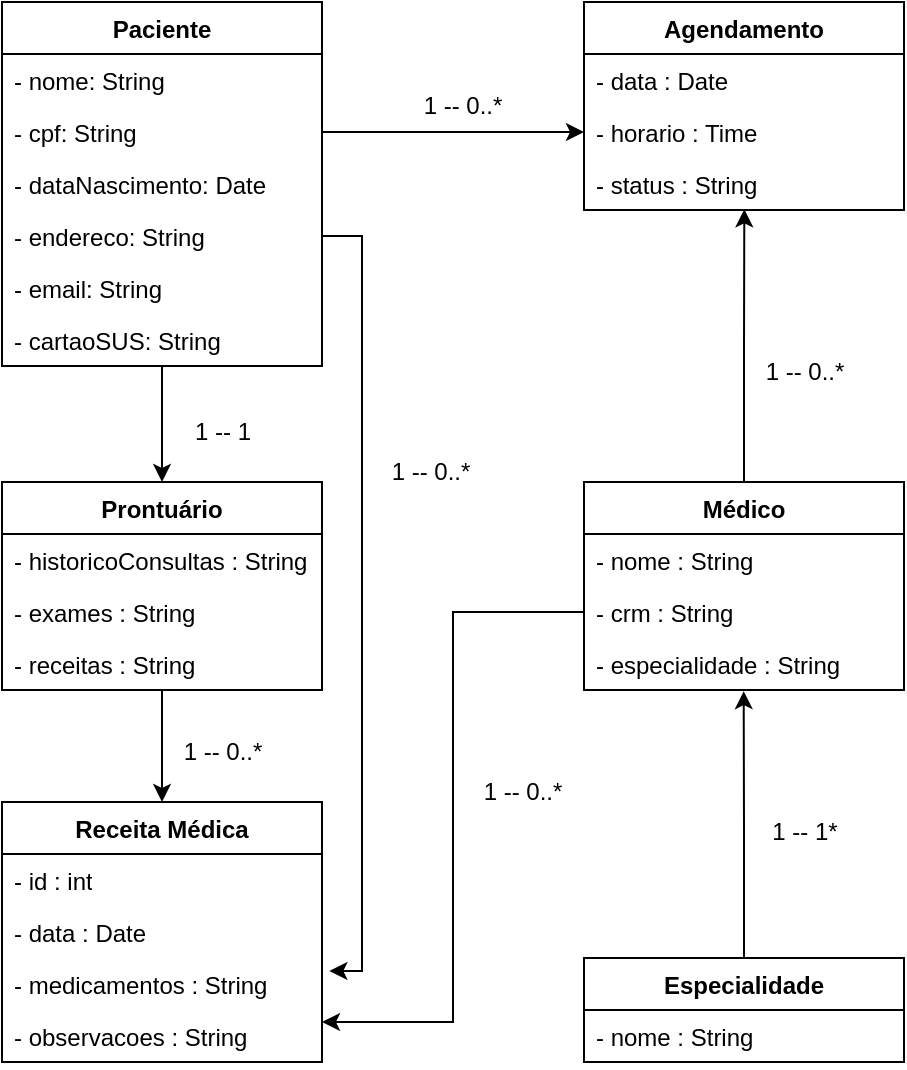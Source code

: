 <mxfile version="28.2.5">
  <diagram name="Página-1" id="aq0w1wi3ZdeJN6fRgAx2">
    <mxGraphModel dx="1188" dy="648" grid="1" gridSize="10" guides="1" tooltips="1" connect="1" arrows="1" fold="1" page="1" pageScale="1" pageWidth="827" pageHeight="1169" math="0" shadow="0">
      <root>
        <mxCell id="0" />
        <mxCell id="1" parent="0" />
        <mxCell id="__1Ii3lDGr-RZI3fp38V-113" style="edgeStyle=orthogonalEdgeStyle;rounded=0;orthogonalLoop=1;jettySize=auto;html=1;entryX=0.5;entryY=0;entryDx=0;entryDy=0;" edge="1" parent="1" source="__1Ii3lDGr-RZI3fp38V-48" target="__1Ii3lDGr-RZI3fp38V-79">
          <mxGeometry relative="1" as="geometry" />
        </mxCell>
        <mxCell id="__1Ii3lDGr-RZI3fp38V-48" value="Paciente" style="swimlane;fontStyle=1;align=center;verticalAlign=top;childLayout=stackLayout;horizontal=1;startSize=26;horizontalStack=0;resizeParent=1;resizeParentMax=0;resizeLast=0;collapsible=1;marginBottom=0;whiteSpace=wrap;html=1;" vertex="1" parent="1">
          <mxGeometry x="200" y="110" width="160" height="182" as="geometry">
            <mxRectangle x="40" y="40" width="90" height="30" as="alternateBounds" />
          </mxGeometry>
        </mxCell>
        <mxCell id="__1Ii3lDGr-RZI3fp38V-49" value="- nome: String&lt;div&gt;&lt;br&gt;&lt;/div&gt;" style="text;strokeColor=none;fillColor=none;align=left;verticalAlign=top;spacingLeft=4;spacingRight=4;overflow=hidden;rotatable=0;points=[[0,0.5],[1,0.5]];portConstraint=eastwest;whiteSpace=wrap;html=1;" vertex="1" parent="__1Ii3lDGr-RZI3fp38V-48">
          <mxGeometry y="26" width="160" height="26" as="geometry" />
        </mxCell>
        <mxCell id="__1Ii3lDGr-RZI3fp38V-86" value="- cpf: String" style="text;strokeColor=none;fillColor=none;align=left;verticalAlign=top;spacingLeft=4;spacingRight=4;overflow=hidden;rotatable=0;points=[[0,0.5],[1,0.5]];portConstraint=eastwest;whiteSpace=wrap;html=1;" vertex="1" parent="__1Ii3lDGr-RZI3fp38V-48">
          <mxGeometry y="52" width="160" height="26" as="geometry" />
        </mxCell>
        <mxCell id="__1Ii3lDGr-RZI3fp38V-90" value="- dataNascimento: Date" style="text;strokeColor=none;fillColor=none;align=left;verticalAlign=top;spacingLeft=4;spacingRight=4;overflow=hidden;rotatable=0;points=[[0,0.5],[1,0.5]];portConstraint=eastwest;whiteSpace=wrap;html=1;" vertex="1" parent="__1Ii3lDGr-RZI3fp38V-48">
          <mxGeometry y="78" width="160" height="26" as="geometry" />
        </mxCell>
        <mxCell id="__1Ii3lDGr-RZI3fp38V-91" value="- endereco: String" style="text;strokeColor=none;fillColor=none;align=left;verticalAlign=top;spacingLeft=4;spacingRight=4;overflow=hidden;rotatable=0;points=[[0,0.5],[1,0.5]];portConstraint=eastwest;whiteSpace=wrap;html=1;" vertex="1" parent="__1Ii3lDGr-RZI3fp38V-48">
          <mxGeometry y="104" width="160" height="26" as="geometry" />
        </mxCell>
        <mxCell id="__1Ii3lDGr-RZI3fp38V-92" value="- email: String" style="text;strokeColor=none;fillColor=none;align=left;verticalAlign=top;spacingLeft=4;spacingRight=4;overflow=hidden;rotatable=0;points=[[0,0.5],[1,0.5]];portConstraint=eastwest;whiteSpace=wrap;html=1;" vertex="1" parent="__1Ii3lDGr-RZI3fp38V-48">
          <mxGeometry y="130" width="160" height="26" as="geometry" />
        </mxCell>
        <mxCell id="__1Ii3lDGr-RZI3fp38V-93" value="- cartaoSUS: String" style="text;strokeColor=none;fillColor=none;align=left;verticalAlign=top;spacingLeft=4;spacingRight=4;overflow=hidden;rotatable=0;points=[[0,0.5],[1,0.5]];portConstraint=eastwest;whiteSpace=wrap;html=1;" vertex="1" parent="__1Ii3lDGr-RZI3fp38V-48">
          <mxGeometry y="156" width="160" height="26" as="geometry" />
        </mxCell>
        <mxCell id="__1Ii3lDGr-RZI3fp38V-61" value="Especialidade" style="swimlane;fontStyle=1;align=center;verticalAlign=top;childLayout=stackLayout;horizontal=1;startSize=26;horizontalStack=0;resizeParent=1;resizeParentMax=0;resizeLast=0;collapsible=1;marginBottom=0;whiteSpace=wrap;html=1;" vertex="1" parent="1">
          <mxGeometry x="491" y="588" width="160" height="52" as="geometry" />
        </mxCell>
        <mxCell id="__1Ii3lDGr-RZI3fp38V-62" value="&lt;div&gt;- nome : String&lt;/div&gt;&lt;div&gt;&lt;br&gt;&lt;/div&gt;" style="text;strokeColor=none;fillColor=none;align=left;verticalAlign=top;spacingLeft=4;spacingRight=4;overflow=hidden;rotatable=0;points=[[0,0.5],[1,0.5]];portConstraint=eastwest;whiteSpace=wrap;html=1;" vertex="1" parent="__1Ii3lDGr-RZI3fp38V-61">
          <mxGeometry y="26" width="160" height="26" as="geometry" />
        </mxCell>
        <mxCell id="__1Ii3lDGr-RZI3fp38V-67" value="Médico" style="swimlane;fontStyle=1;align=center;verticalAlign=top;childLayout=stackLayout;horizontal=1;startSize=26;horizontalStack=0;resizeParent=1;resizeParentMax=0;resizeLast=0;collapsible=1;marginBottom=0;whiteSpace=wrap;html=1;" vertex="1" parent="1">
          <mxGeometry x="491" y="350" width="160" height="104" as="geometry" />
        </mxCell>
        <mxCell id="__1Ii3lDGr-RZI3fp38V-68" value="&lt;div&gt;- nome : String&lt;/div&gt;&lt;div&gt;&lt;br&gt;&lt;/div&gt;" style="text;strokeColor=none;fillColor=none;align=left;verticalAlign=top;spacingLeft=4;spacingRight=4;overflow=hidden;rotatable=0;points=[[0,0.5],[1,0.5]];portConstraint=eastwest;whiteSpace=wrap;html=1;" vertex="1" parent="__1Ii3lDGr-RZI3fp38V-67">
          <mxGeometry y="26" width="160" height="26" as="geometry" />
        </mxCell>
        <mxCell id="__1Ii3lDGr-RZI3fp38V-94" value="&lt;div&gt;- crm : String&lt;/div&gt;&lt;div&gt;&lt;br&gt;&lt;/div&gt;" style="text;strokeColor=none;fillColor=none;align=left;verticalAlign=top;spacingLeft=4;spacingRight=4;overflow=hidden;rotatable=0;points=[[0,0.5],[1,0.5]];portConstraint=eastwest;whiteSpace=wrap;html=1;" vertex="1" parent="__1Ii3lDGr-RZI3fp38V-67">
          <mxGeometry y="52" width="160" height="26" as="geometry" />
        </mxCell>
        <mxCell id="__1Ii3lDGr-RZI3fp38V-95" value="&lt;div&gt;&lt;span style=&quot;background-color: transparent;&quot;&gt;&lt;div style=&quot;&quot;&gt;- especialidade : String&lt;/div&gt;&lt;div style=&quot;color: light-dark(rgb(0, 0, 0), rgb(255, 255, 255));&quot;&gt;&lt;br&gt;&lt;/div&gt;&lt;/span&gt;&lt;/div&gt;" style="text;strokeColor=none;fillColor=none;align=left;verticalAlign=top;spacingLeft=4;spacingRight=4;overflow=hidden;rotatable=0;points=[[0,0.5],[1,0.5]];portConstraint=eastwest;whiteSpace=wrap;html=1;" vertex="1" parent="__1Ii3lDGr-RZI3fp38V-67">
          <mxGeometry y="78" width="160" height="26" as="geometry" />
        </mxCell>
        <mxCell id="__1Ii3lDGr-RZI3fp38V-73" value="Receita Médica" style="swimlane;fontStyle=1;align=center;verticalAlign=top;childLayout=stackLayout;horizontal=1;startSize=26;horizontalStack=0;resizeParent=1;resizeParentMax=0;resizeLast=0;collapsible=1;marginBottom=0;whiteSpace=wrap;html=1;" vertex="1" parent="1">
          <mxGeometry x="200" y="510" width="160" height="130" as="geometry" />
        </mxCell>
        <mxCell id="__1Ii3lDGr-RZI3fp38V-74" value="&lt;div&gt;- id : int&lt;/div&gt;" style="text;strokeColor=none;fillColor=none;align=left;verticalAlign=top;spacingLeft=4;spacingRight=4;overflow=hidden;rotatable=0;points=[[0,0.5],[1,0.5]];portConstraint=eastwest;whiteSpace=wrap;html=1;" vertex="1" parent="__1Ii3lDGr-RZI3fp38V-73">
          <mxGeometry y="26" width="160" height="26" as="geometry" />
        </mxCell>
        <mxCell id="__1Ii3lDGr-RZI3fp38V-76" value="&lt;div&gt;- data : Date&lt;/div&gt;" style="text;strokeColor=none;fillColor=none;align=left;verticalAlign=top;spacingLeft=4;spacingRight=4;overflow=hidden;rotatable=0;points=[[0,0.5],[1,0.5]];portConstraint=eastwest;whiteSpace=wrap;html=1;" vertex="1" parent="__1Ii3lDGr-RZI3fp38V-73">
          <mxGeometry y="52" width="160" height="26" as="geometry" />
        </mxCell>
        <mxCell id="__1Ii3lDGr-RZI3fp38V-78" value="&lt;div&gt;- medicamentos : String&lt;/div&gt;" style="text;strokeColor=none;fillColor=none;align=left;verticalAlign=top;spacingLeft=4;spacingRight=4;overflow=hidden;rotatable=0;points=[[0,0.5],[1,0.5]];portConstraint=eastwest;whiteSpace=wrap;html=1;" vertex="1" parent="__1Ii3lDGr-RZI3fp38V-73">
          <mxGeometry y="78" width="160" height="26" as="geometry" />
        </mxCell>
        <mxCell id="__1Ii3lDGr-RZI3fp38V-101" value="&lt;div&gt;- observacoes : String&lt;/div&gt;" style="text;strokeColor=none;fillColor=none;align=left;verticalAlign=top;spacingLeft=4;spacingRight=4;overflow=hidden;rotatable=0;points=[[0,0.5],[1,0.5]];portConstraint=eastwest;whiteSpace=wrap;html=1;" vertex="1" parent="__1Ii3lDGr-RZI3fp38V-73">
          <mxGeometry y="104" width="160" height="26" as="geometry" />
        </mxCell>
        <mxCell id="__1Ii3lDGr-RZI3fp38V-114" style="edgeStyle=orthogonalEdgeStyle;rounded=0;orthogonalLoop=1;jettySize=auto;html=1;entryX=0.5;entryY=0;entryDx=0;entryDy=0;" edge="1" parent="1" source="__1Ii3lDGr-RZI3fp38V-79" target="__1Ii3lDGr-RZI3fp38V-73">
          <mxGeometry relative="1" as="geometry" />
        </mxCell>
        <mxCell id="__1Ii3lDGr-RZI3fp38V-79" value="Prontuário" style="swimlane;fontStyle=1;align=center;verticalAlign=top;childLayout=stackLayout;horizontal=1;startSize=26;horizontalStack=0;resizeParent=1;resizeParentMax=0;resizeLast=0;collapsible=1;marginBottom=0;whiteSpace=wrap;html=1;" vertex="1" parent="1">
          <mxGeometry x="200" y="350" width="160" height="104" as="geometry" />
        </mxCell>
        <mxCell id="__1Ii3lDGr-RZI3fp38V-80" value="&lt;div&gt;- historicoConsultas : String&lt;/div&gt;&lt;div&gt;&lt;br&gt;&lt;/div&gt;" style="text;strokeColor=none;fillColor=none;align=left;verticalAlign=top;spacingLeft=4;spacingRight=4;overflow=hidden;rotatable=0;points=[[0,0.5],[1,0.5]];portConstraint=eastwest;whiteSpace=wrap;html=1;" vertex="1" parent="__1Ii3lDGr-RZI3fp38V-79">
          <mxGeometry y="26" width="160" height="26" as="geometry" />
        </mxCell>
        <mxCell id="__1Ii3lDGr-RZI3fp38V-82" value="&lt;div&gt;- exames : String&lt;/div&gt;&lt;div&gt;&lt;br&gt;&lt;/div&gt;" style="text;strokeColor=none;fillColor=none;align=left;verticalAlign=top;spacingLeft=4;spacingRight=4;overflow=hidden;rotatable=0;points=[[0,0.5],[1,0.5]];portConstraint=eastwest;whiteSpace=wrap;html=1;" vertex="1" parent="__1Ii3lDGr-RZI3fp38V-79">
          <mxGeometry y="52" width="160" height="26" as="geometry" />
        </mxCell>
        <mxCell id="__1Ii3lDGr-RZI3fp38V-84" value="&lt;div&gt;- receitas : String&lt;/div&gt;&lt;div&gt;&lt;br&gt;&lt;/div&gt;" style="text;strokeColor=none;fillColor=none;align=left;verticalAlign=top;spacingLeft=4;spacingRight=4;overflow=hidden;rotatable=0;points=[[0,0.5],[1,0.5]];portConstraint=eastwest;whiteSpace=wrap;html=1;" vertex="1" parent="__1Ii3lDGr-RZI3fp38V-79">
          <mxGeometry y="78" width="160" height="26" as="geometry" />
        </mxCell>
        <mxCell id="__1Ii3lDGr-RZI3fp38V-96" value="Agendamento" style="swimlane;fontStyle=1;align=center;verticalAlign=top;childLayout=stackLayout;horizontal=1;startSize=26;horizontalStack=0;resizeParent=1;resizeParentMax=0;resizeLast=0;collapsible=1;marginBottom=0;whiteSpace=wrap;html=1;" vertex="1" parent="1">
          <mxGeometry x="491" y="110" width="160" height="104" as="geometry" />
        </mxCell>
        <mxCell id="__1Ii3lDGr-RZI3fp38V-97" value="&lt;div&gt;- data : Date&lt;/div&gt;&lt;div&gt;&lt;br&gt;&lt;/div&gt;" style="text;strokeColor=none;fillColor=none;align=left;verticalAlign=top;spacingLeft=4;spacingRight=4;overflow=hidden;rotatable=0;points=[[0,0.5],[1,0.5]];portConstraint=eastwest;whiteSpace=wrap;html=1;" vertex="1" parent="__1Ii3lDGr-RZI3fp38V-96">
          <mxGeometry y="26" width="160" height="26" as="geometry" />
        </mxCell>
        <mxCell id="__1Ii3lDGr-RZI3fp38V-98" value="&lt;div&gt;- horario : Time&lt;/div&gt;&lt;div&gt;&lt;br&gt;&lt;/div&gt;" style="text;strokeColor=none;fillColor=none;align=left;verticalAlign=top;spacingLeft=4;spacingRight=4;overflow=hidden;rotatable=0;points=[[0,0.5],[1,0.5]];portConstraint=eastwest;whiteSpace=wrap;html=1;" vertex="1" parent="__1Ii3lDGr-RZI3fp38V-96">
          <mxGeometry y="52" width="160" height="26" as="geometry" />
        </mxCell>
        <mxCell id="__1Ii3lDGr-RZI3fp38V-99" value="&lt;div&gt;- status : String&lt;/div&gt;&lt;div&gt;&lt;br&gt;&lt;/div&gt;" style="text;strokeColor=none;fillColor=none;align=left;verticalAlign=top;spacingLeft=4;spacingRight=4;overflow=hidden;rotatable=0;points=[[0,0.5],[1,0.5]];portConstraint=eastwest;whiteSpace=wrap;html=1;" vertex="1" parent="__1Ii3lDGr-RZI3fp38V-96">
          <mxGeometry y="78" width="160" height="26" as="geometry" />
        </mxCell>
        <mxCell id="__1Ii3lDGr-RZI3fp38V-102" style="edgeStyle=orthogonalEdgeStyle;rounded=0;orthogonalLoop=1;jettySize=auto;html=1;exitX=1;exitY=0.5;exitDx=0;exitDy=0;entryX=0;entryY=0.5;entryDx=0;entryDy=0;" edge="1" parent="1" source="__1Ii3lDGr-RZI3fp38V-86" target="__1Ii3lDGr-RZI3fp38V-98">
          <mxGeometry relative="1" as="geometry" />
        </mxCell>
        <mxCell id="__1Ii3lDGr-RZI3fp38V-104" value="1 -- 0..*" style="text;html=1;align=center;verticalAlign=middle;resizable=0;points=[];autosize=1;strokeColor=none;fillColor=none;" vertex="1" parent="1">
          <mxGeometry x="400" y="147" width="60" height="30" as="geometry" />
        </mxCell>
        <mxCell id="__1Ii3lDGr-RZI3fp38V-106" style="edgeStyle=orthogonalEdgeStyle;rounded=0;orthogonalLoop=1;jettySize=auto;html=1;entryX=0.499;entryY=1.022;entryDx=0;entryDy=0;entryPerimeter=0;" edge="1" parent="1" source="__1Ii3lDGr-RZI3fp38V-61" target="__1Ii3lDGr-RZI3fp38V-95">
          <mxGeometry relative="1" as="geometry" />
        </mxCell>
        <mxCell id="__1Ii3lDGr-RZI3fp38V-107" value="1 -- 1*" style="text;html=1;align=center;verticalAlign=middle;resizable=0;points=[];autosize=1;strokeColor=none;fillColor=none;" vertex="1" parent="1">
          <mxGeometry x="571" y="510" width="60" height="30" as="geometry" />
        </mxCell>
        <mxCell id="__1Ii3lDGr-RZI3fp38V-110" style="edgeStyle=orthogonalEdgeStyle;rounded=0;orthogonalLoop=1;jettySize=auto;html=1;entryX=1.023;entryY=0.25;entryDx=0;entryDy=0;entryPerimeter=0;exitX=1;exitY=0.5;exitDx=0;exitDy=0;" edge="1" parent="1" source="__1Ii3lDGr-RZI3fp38V-91" target="__1Ii3lDGr-RZI3fp38V-78">
          <mxGeometry relative="1" as="geometry" />
        </mxCell>
        <mxCell id="__1Ii3lDGr-RZI3fp38V-118" style="edgeStyle=orthogonalEdgeStyle;rounded=0;orthogonalLoop=1;jettySize=auto;html=1;entryX=1;entryY=0.231;entryDx=0;entryDy=0;entryPerimeter=0;" edge="1" parent="1" source="__1Ii3lDGr-RZI3fp38V-94" target="__1Ii3lDGr-RZI3fp38V-101">
          <mxGeometry relative="1" as="geometry" />
        </mxCell>
        <mxCell id="__1Ii3lDGr-RZI3fp38V-119" style="edgeStyle=orthogonalEdgeStyle;rounded=0;orthogonalLoop=1;jettySize=auto;html=1;entryX=0.501;entryY=0.987;entryDx=0;entryDy=0;entryPerimeter=0;" edge="1" parent="1" source="__1Ii3lDGr-RZI3fp38V-67" target="__1Ii3lDGr-RZI3fp38V-99">
          <mxGeometry relative="1" as="geometry" />
        </mxCell>
        <mxCell id="__1Ii3lDGr-RZI3fp38V-121" value="1 -- 1" style="text;html=1;align=center;verticalAlign=middle;resizable=0;points=[];autosize=1;strokeColor=none;fillColor=none;" vertex="1" parent="1">
          <mxGeometry x="285" y="310" width="50" height="30" as="geometry" />
        </mxCell>
        <mxCell id="__1Ii3lDGr-RZI3fp38V-122" value="1 -- 0..*" style="text;html=1;align=center;verticalAlign=middle;resizable=0;points=[];autosize=1;strokeColor=none;fillColor=none;" vertex="1" parent="1">
          <mxGeometry x="280" y="470" width="60" height="30" as="geometry" />
        </mxCell>
        <mxCell id="__1Ii3lDGr-RZI3fp38V-123" value="1 -- 0..*" style="text;html=1;align=center;verticalAlign=middle;resizable=0;points=[];autosize=1;strokeColor=none;fillColor=none;" vertex="1" parent="1">
          <mxGeometry x="384" y="330" width="60" height="30" as="geometry" />
        </mxCell>
        <mxCell id="__1Ii3lDGr-RZI3fp38V-124" value="1 -- 0..*" style="text;html=1;align=center;verticalAlign=middle;resizable=0;points=[];autosize=1;strokeColor=none;fillColor=none;" vertex="1" parent="1">
          <mxGeometry x="430" y="490" width="60" height="30" as="geometry" />
        </mxCell>
        <mxCell id="__1Ii3lDGr-RZI3fp38V-125" value="1 -- 0..*" style="text;html=1;align=center;verticalAlign=middle;resizable=0;points=[];autosize=1;strokeColor=none;fillColor=none;" vertex="1" parent="1">
          <mxGeometry x="571" y="280" width="60" height="30" as="geometry" />
        </mxCell>
      </root>
    </mxGraphModel>
  </diagram>
</mxfile>
